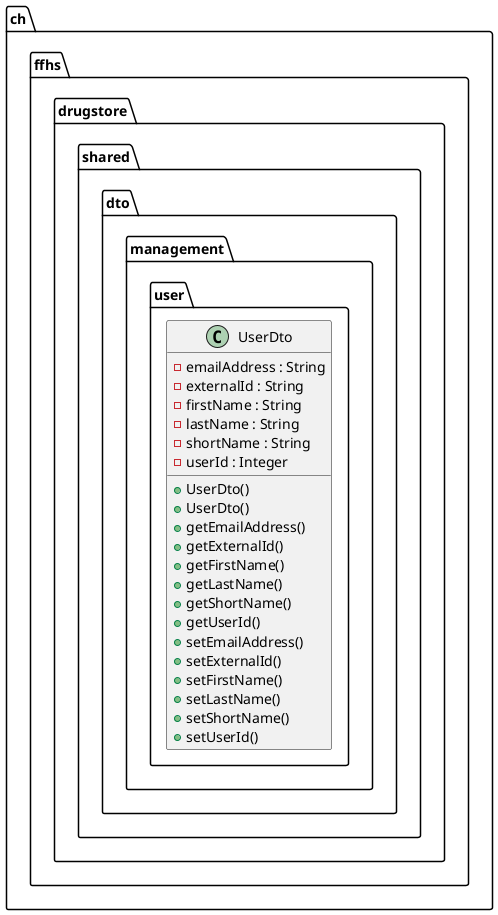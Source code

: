 @startuml

  namespace ch.ffhs.drugstore {
    namespace shared.dto.management.user {
      class ch.ffhs.drugstore.shared.dto.management.user.UserDto {
          - emailAddress : String
          - externalId : String
          - firstName : String
          - lastName : String
          - shortName : String
          - userId : Integer
          + UserDto()
          + UserDto()
          + getEmailAddress()
          + getExternalId()
          + getFirstName()
          + getLastName()
          + getShortName()
          + getUserId()
          + setEmailAddress()
          + setExternalId()
          + setFirstName()
          + setLastName()
          + setShortName()
          + setUserId()
      }
    }
  }

@enduml
